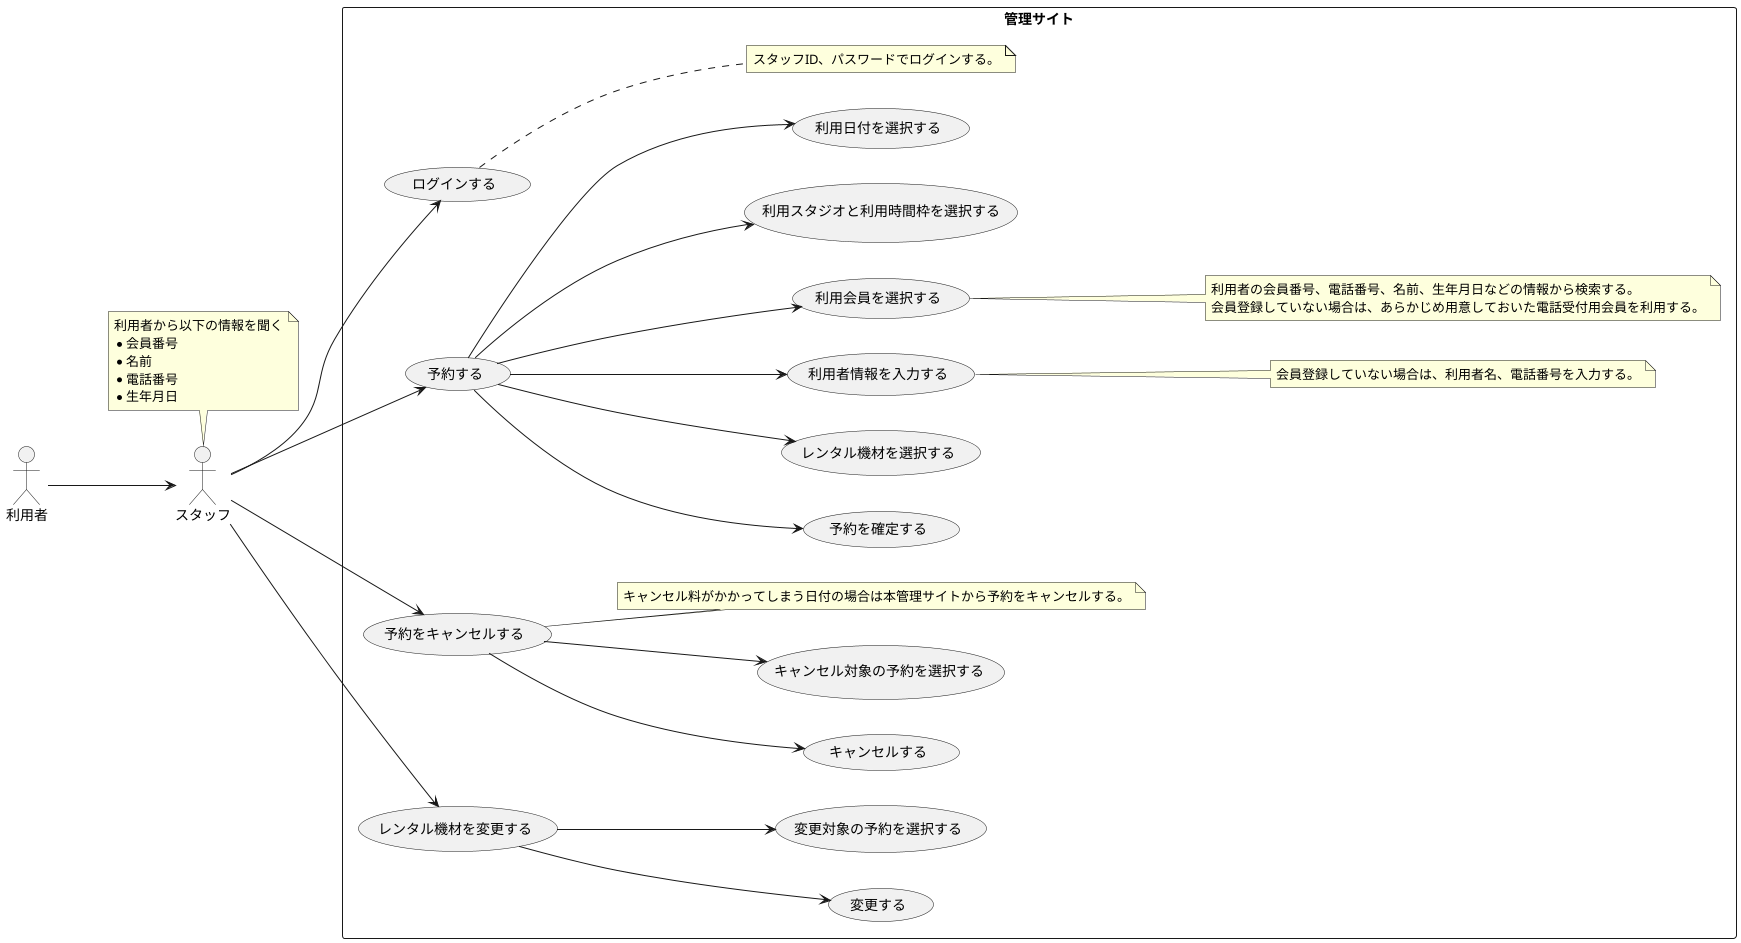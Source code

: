 @startuml Usecase

left to right direction

actor 利用者
actor スタッフ

利用者 --> スタッフ

note top of スタッフ
利用者から以下の情報を聞く
* 会員番号
* 名前
* 電話番号
* 生年月日
end note

rectangle 管理サイト {
    スタッフ --> (ログインする)
    スタッフ --> (予約する)
    (予約する) --> (予約を確定する)
    (予約する) --> (レンタル機材を選択する)
    (予約する) --> (利用者情報を入力する)
    (予約する) --> (利用会員を選択する)
    (予約する) --> (利用スタジオと利用時間枠を選択する)
    (予約する) --> (利用日付を選択する)

    note right of (ログインする)
    スタッフID、パスワードでログインする。
    end note

    note right of (利用会員を選択する)
    利用者の会員番号、電話番号、名前、生年月日などの情報から検索する。
    会員登録していない場合は、あらかじめ用意しておいた電話受付用会員を利用する。
    end note

    note right of (利用者情報を入力する)
    会員登録していない場合は、利用者名、電話番号を入力する。
    end note

    スタッフ --> (予約をキャンセルする)
    (予約をキャンセルする) --> (キャンセルする)
    (予約をキャンセルする) --> (キャンセル対象の予約を選択する)

    note right of (予約をキャンセルする)
    キャンセル料がかかってしまう日付の場合は本管理サイトから予約をキャンセルする。
    end note

    スタッフ --> (レンタル機材を変更する)
    (レンタル機材を変更する) --> (変更する)
    (レンタル機材を変更する) --> (変更対象の予約を選択する)
}

@enduml
